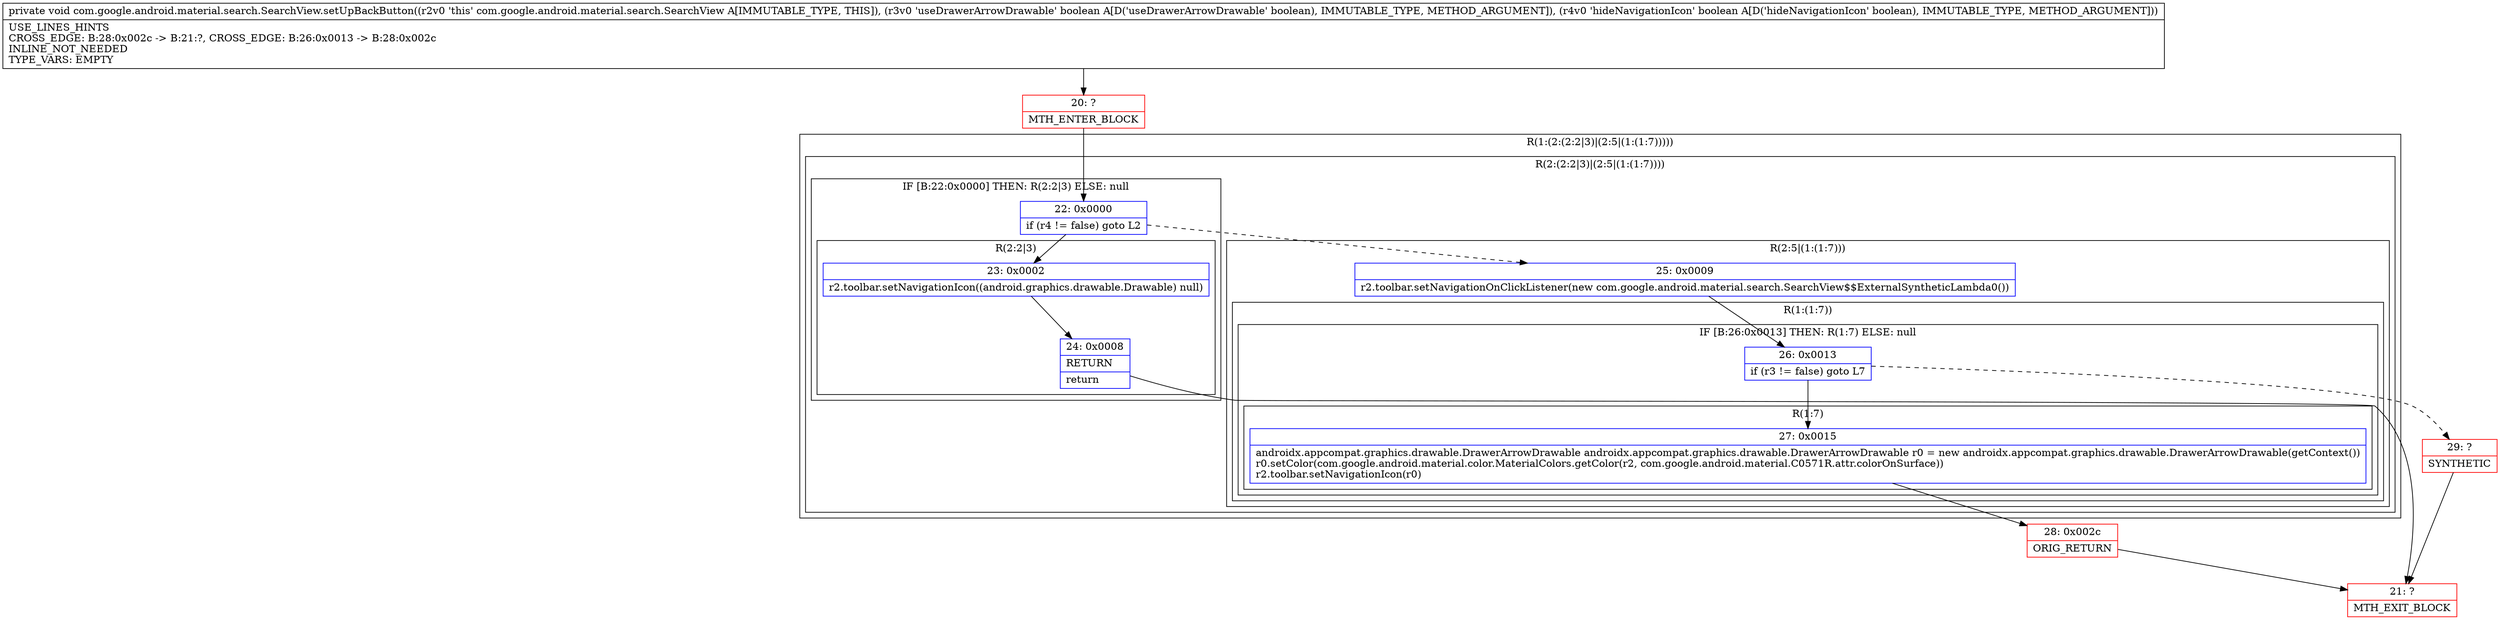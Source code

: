 digraph "CFG forcom.google.android.material.search.SearchView.setUpBackButton(ZZ)V" {
subgraph cluster_Region_240821111 {
label = "R(1:(2:(2:2|3)|(2:5|(1:(1:7)))))";
node [shape=record,color=blue];
subgraph cluster_Region_136089898 {
label = "R(2:(2:2|3)|(2:5|(1:(1:7))))";
node [shape=record,color=blue];
subgraph cluster_IfRegion_1133971369 {
label = "IF [B:22:0x0000] THEN: R(2:2|3) ELSE: null";
node [shape=record,color=blue];
Node_22 [shape=record,label="{22\:\ 0x0000|if (r4 != false) goto L2\l}"];
subgraph cluster_Region_506355235 {
label = "R(2:2|3)";
node [shape=record,color=blue];
Node_23 [shape=record,label="{23\:\ 0x0002|r2.toolbar.setNavigationIcon((android.graphics.drawable.Drawable) null)\l}"];
Node_24 [shape=record,label="{24\:\ 0x0008|RETURN\l|return\l}"];
}
}
subgraph cluster_Region_1169430410 {
label = "R(2:5|(1:(1:7)))";
node [shape=record,color=blue];
Node_25 [shape=record,label="{25\:\ 0x0009|r2.toolbar.setNavigationOnClickListener(new com.google.android.material.search.SearchView$$ExternalSyntheticLambda0())\l}"];
subgraph cluster_Region_701320151 {
label = "R(1:(1:7))";
node [shape=record,color=blue];
subgraph cluster_IfRegion_1377614600 {
label = "IF [B:26:0x0013] THEN: R(1:7) ELSE: null";
node [shape=record,color=blue];
Node_26 [shape=record,label="{26\:\ 0x0013|if (r3 != false) goto L7\l}"];
subgraph cluster_Region_1965866158 {
label = "R(1:7)";
node [shape=record,color=blue];
Node_27 [shape=record,label="{27\:\ 0x0015|androidx.appcompat.graphics.drawable.DrawerArrowDrawable androidx.appcompat.graphics.drawable.DrawerArrowDrawable r0 = new androidx.appcompat.graphics.drawable.DrawerArrowDrawable(getContext())\lr0.setColor(com.google.android.material.color.MaterialColors.getColor(r2, com.google.android.material.C0571R.attr.colorOnSurface))\lr2.toolbar.setNavigationIcon(r0)\l}"];
}
}
}
}
}
}
Node_20 [shape=record,color=red,label="{20\:\ ?|MTH_ENTER_BLOCK\l}"];
Node_21 [shape=record,color=red,label="{21\:\ ?|MTH_EXIT_BLOCK\l}"];
Node_28 [shape=record,color=red,label="{28\:\ 0x002c|ORIG_RETURN\l}"];
Node_29 [shape=record,color=red,label="{29\:\ ?|SYNTHETIC\l}"];
MethodNode[shape=record,label="{private void com.google.android.material.search.SearchView.setUpBackButton((r2v0 'this' com.google.android.material.search.SearchView A[IMMUTABLE_TYPE, THIS]), (r3v0 'useDrawerArrowDrawable' boolean A[D('useDrawerArrowDrawable' boolean), IMMUTABLE_TYPE, METHOD_ARGUMENT]), (r4v0 'hideNavigationIcon' boolean A[D('hideNavigationIcon' boolean), IMMUTABLE_TYPE, METHOD_ARGUMENT]))  | USE_LINES_HINTS\lCROSS_EDGE: B:28:0x002c \-\> B:21:?, CROSS_EDGE: B:26:0x0013 \-\> B:28:0x002c\lINLINE_NOT_NEEDED\lTYPE_VARS: EMPTY\l}"];
MethodNode -> Node_20;Node_22 -> Node_23;
Node_22 -> Node_25[style=dashed];
Node_23 -> Node_24;
Node_24 -> Node_21;
Node_25 -> Node_26;
Node_26 -> Node_27;
Node_26 -> Node_29[style=dashed];
Node_27 -> Node_28;
Node_20 -> Node_22;
Node_28 -> Node_21;
Node_29 -> Node_21;
}

